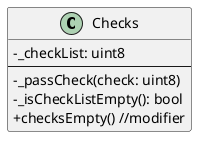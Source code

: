 @startuml
skinparam WrapWidth 600
skinparam classAttributeIconSize 0
' hide circle
skinparam linetype ortho
skinparam linetype polyline
top to bottom direction
left to right direction
skinparam componentStyle uml2

class Checks {
    -{field}_checkList: uint8
    --
    -_passCheck(check: uint8)
    -_isCheckListEmpty(): bool
    +checksEmpty() //modifier
}

@enduml
